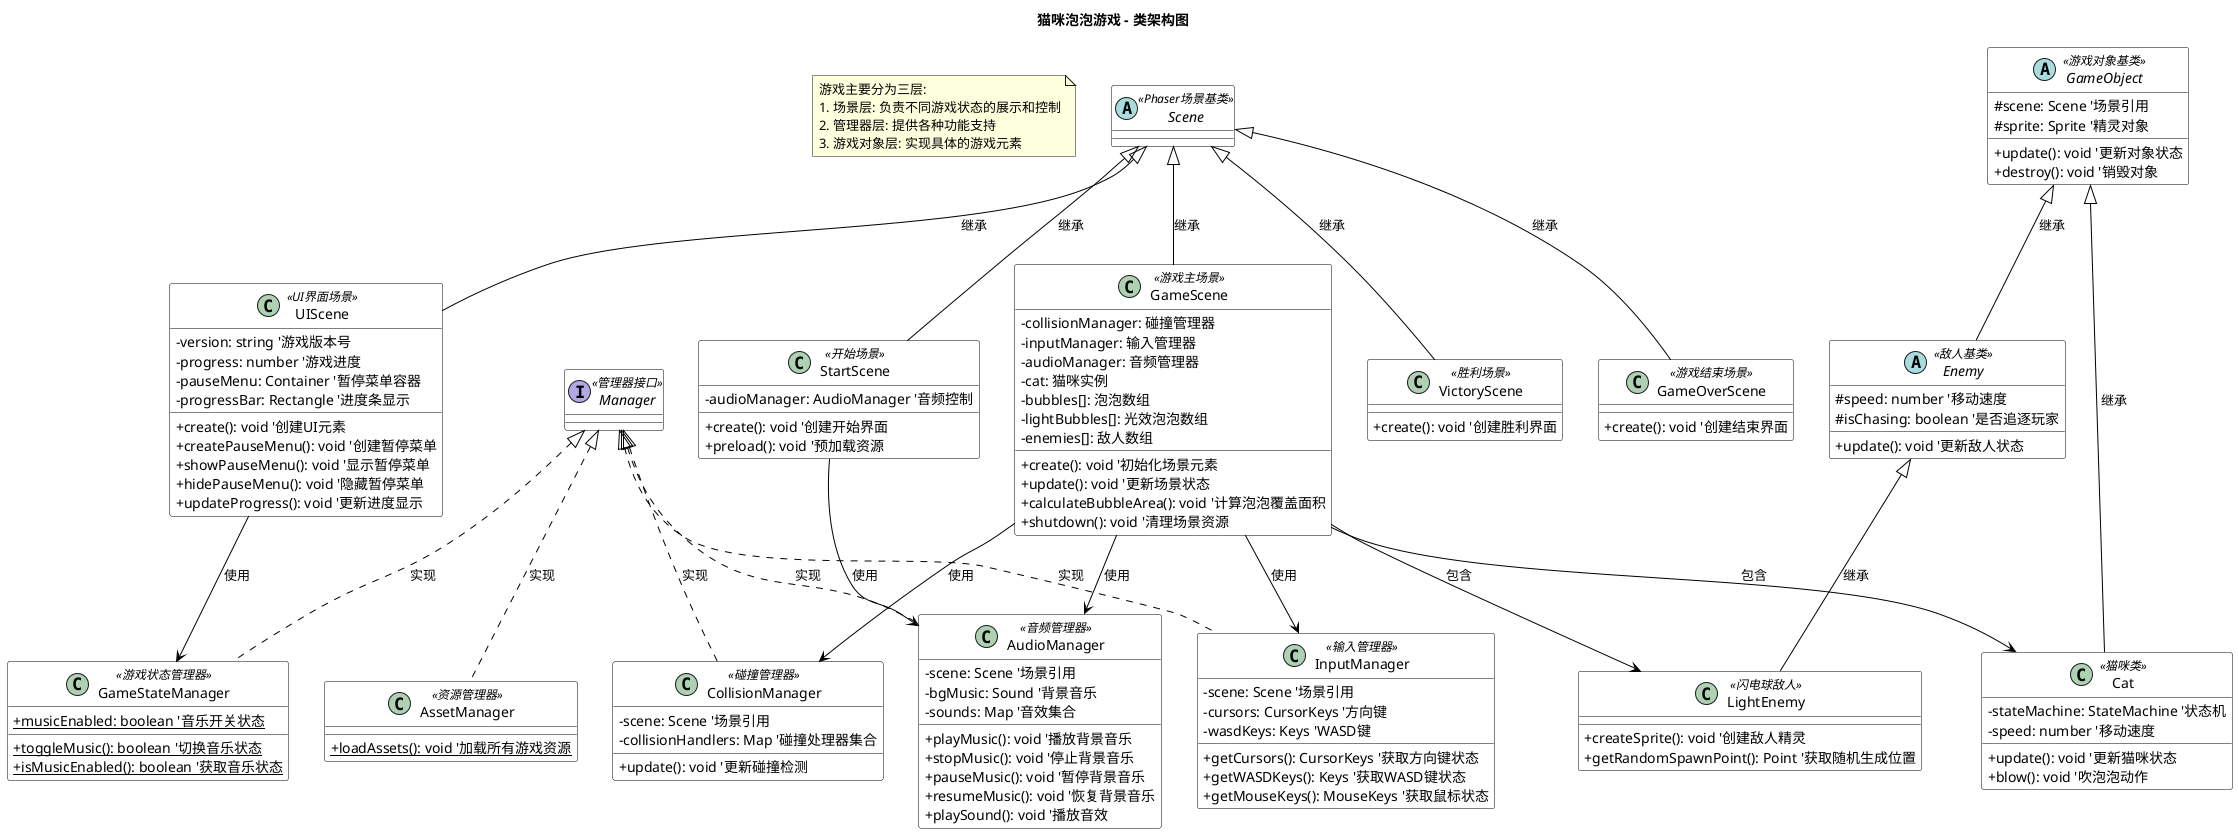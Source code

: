 @startuml 猫咪泡泡游戏类图

' 图表标题
title 猫咪泡泡游戏 - 类架构图

' 注释说明
note as N1
  游戏主要分为三层:
  1. 场景层: 负责不同游戏状态的展示和控制
  2. 管理器层: 提供各种功能支持
  3. 游戏对象层: 实现具体的游戏元素
end note

' 设置样式
skinparam classAttributeIconSize 0
skinparam class {
    BackgroundColor White
    ArrowColor Black
    BorderColor Black
}

' 场景基类
abstract class Scene <<Phaser场景基类>> {
    ' Phaser提供的场景基础功能
}

' 游戏场景类
class GameScene <<游戏主场景>> {
    ' 主要游戏逻辑场景
    -collisionManager: 碰撞管理器
    -inputManager: 输入管理器
    -audioManager: 音频管理器
    -cat: 猫咪实例
    -bubbles[]: 泡泡数组
    -lightBubbles[]: 光效泡泡数组
    -enemies[]: 敌人数组
    +create(): void '初始化场景元素
    +update(): void '更新场景状态
    +calculateBubbleArea(): void '计算泡泡覆盖面积
    +shutdown(): void '清理场景资源
}

' UI场景类
class UIScene <<UI界面场景>> {
    ' 用户界面场景,显示游戏状态和控制
    -version: string '游戏版本号
    -progress: number '游戏进度
    -pauseMenu: Container '暂停菜单容器
    -progressBar: Rectangle '进度条显示
    +create(): void '创建UI元素
    +createPauseMenu(): void '创建暂停菜单
    +showPauseMenu(): void '显示暂停菜单
    +hidePauseMenu(): void '隐藏暂停菜单
    +updateProgress(): void '更新进度显示
}

' 开始场景
class StartScene <<开始场景>> {
    ' 游戏开始界面
    -audioManager: AudioManager '音频控制
    +create(): void '创建开始界面
    +preload(): void '预加载资源
}

' 胜利场景
class VictoryScene <<胜利场景>> {
    ' 游戏胜利显示界面
    +create(): void '创建胜利界面
}

' 游戏结束场景
class GameOverScene <<游戏结束场景>> {
    ' 游戏失败显示界面
    +create(): void '创建结束界面
}

' 管理器接口
interface Manager <<管理器接口>> {
    ' 所有管理器的基础接口
}

' 音频管理器
class AudioManager <<音频管理器>> {
    ' 控制游戏音频播放
    -scene: Scene '场景引用
    -bgMusic: Sound '背景音乐
    -sounds: Map '音效集合
    +playMusic(): void '播放背景音乐
    +stopMusic(): void '停止背景音乐
    +pauseMusic(): void '暂停背景音乐
    +resumeMusic(): void '恢复背景音乐
    +playSound(): void '播放音效
}

' 资源管理器
class AssetManager <<资源管理器>> {
    ' 管理游戏资源加载
    {static} +loadAssets(): void '加载所有游戏资源
}

' 碰撞管理器
class CollisionManager <<碰撞管理器>> {
    ' 处理游戏对象间的碰撞
    -scene: Scene '场景引用
    -collisionHandlers: Map '碰撞处理器集合
    +update(): void '更新碰撞检测
}

' 游戏状态管理器
class GameStateManager <<游戏状态管理器>> {
    ' 管理全局游戏状态
    {static} +musicEnabled: boolean '音乐开关状态
    {static} +toggleMusic(): boolean '切换音乐状态
    {static} +isMusicEnabled(): boolean '获取音乐状态
}

' 输入管理器
class InputManager <<输入管理器>> {
    ' 处理用户输入
    -scene: Scene '场景引用
    -cursors: CursorKeys '方向键
    -wasdKeys: Keys 'WASD键
    +getCursors(): CursorKeys '获取方向键状态
    +getWASDKeys(): Keys '获取WASD键状态
    +getMouseKeys(): MouseKeys '获取鼠标状态
}

' 游戏对象基类
abstract class GameObject <<游戏对象基类>> {
    ' 所有游戏对象的基类
    #scene: Scene '场景引用
    #sprite: Sprite '精灵对象
    +update(): void '更新对象状态
    +destroy(): void '销毁对象
}

' 猫咪类
class Cat <<猫咪类>> {
    ' 玩家控制的主角
    -stateMachine: StateMachine '状态机
    -speed: number '移动速度
    +update(): void '更新猫咪状态
    +blow(): void '吹泡泡动作
}

' 敌人基类
abstract class Enemy <<敌人基类>> {
    ' 敌人基础类
    #speed: number '移动速度
    #isChasing: boolean '是否追逐玩家
    +update(): void '更新敌人状态
}

' 闪电球敌人
class LightEnemy <<闪电球敌人>> {
    ' 具体的敌人类型
    +createSprite(): void '创建敌人精灵
    +getRandomSpawnPoint(): Point '获取随机生成位置
}

' 关系定义
Scene <|-- GameScene : "继承"
Scene <|-- UIScene : "继承"
Scene <|-- StartScene : "继承"
Scene <|-- VictoryScene : "继承"
Scene <|-- GameOverScene : "继承"

Manager <|.. AudioManager : "实现"
Manager <|.. AssetManager : "实现"
Manager <|.. CollisionManager : "实现"
Manager <|.. GameStateManager : "实现"
Manager <|.. InputManager : "实现"

GameObject <|-- Cat : "继承"
GameObject <|-- Enemy : "继承"
Enemy <|-- LightEnemy : "继承"

GameScene --> AudioManager : "使用"
GameScene --> CollisionManager : "使用"
GameScene --> InputManager : "使用"
GameScene --> Cat : "包含"
GameScene --> LightEnemy : "包含"

UIScene --> GameStateManager : "使用"
StartScene --> AudioManager : "使用"

@enduml
